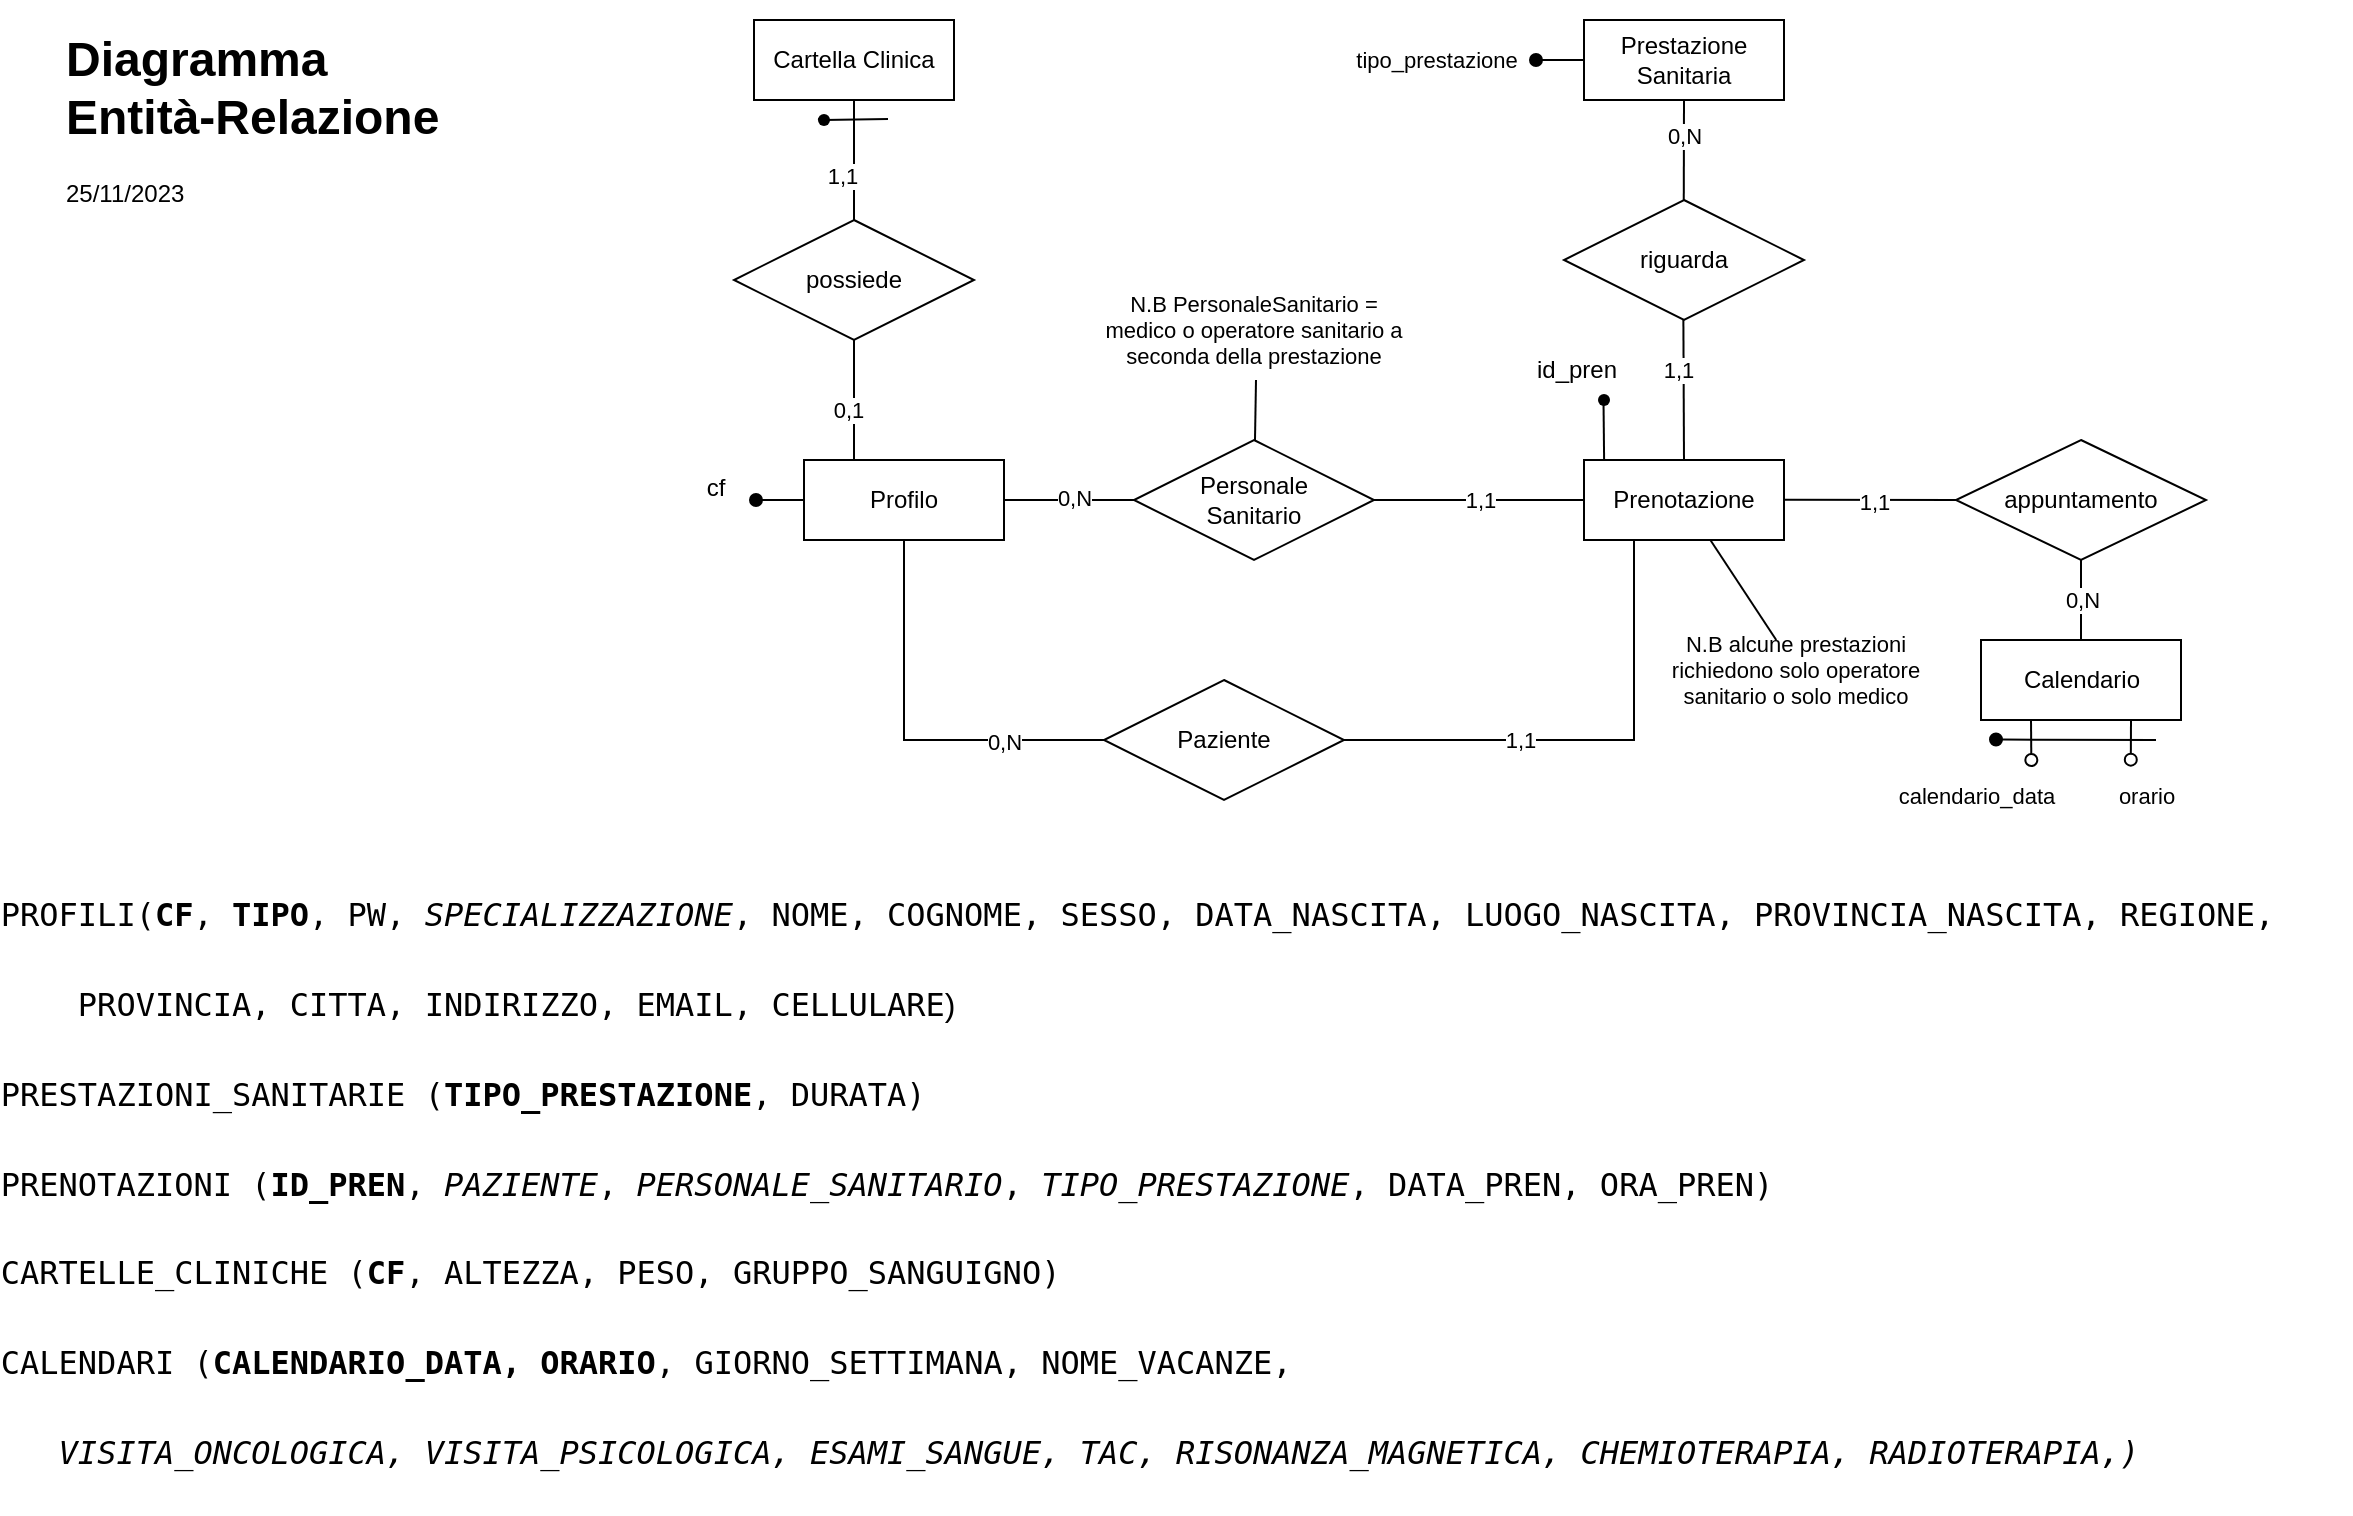 <mxfile version="22.1.4" type="device">
  <diagram id="R2lEEEUBdFMjLlhIrx00" name="Page-1">
    <mxGraphModel dx="1050" dy="3003" grid="1" gridSize="10" guides="1" tooltips="1" connect="1" arrows="1" fold="1" page="1" pageScale="1" pageWidth="1169" pageHeight="827" math="0" shadow="0" extFonts="Permanent Marker^https://fonts.googleapis.com/css?family=Permanent+Marker">
      <root>
        <mxCell id="0" />
        <mxCell id="1" parent="0" />
        <mxCell id="ptyOjPC2TLaYeKYCXXiq-3" value="&lt;p style=&quot;line-height: 90%;&quot;&gt;&lt;/p&gt;&lt;pre style=&quot;text-align: left; line-height: 180%; font-size: 16px;&quot;&gt;&lt;font style=&quot;font-size: 16px;&quot;&gt;&lt;br&gt;&lt;font style=&quot;font-size: 16px;&quot;&gt;PROFILI(&lt;/font&gt;&lt;b style=&quot;background-color: initial; border-color: var(--border-color);&quot;&gt;CF&lt;/b&gt;&lt;span style=&quot;background-color: initial; border-color: var(--border-color);&quot;&gt;,&amp;nbsp;&lt;/span&gt;&lt;span style=&quot;background-color: initial;&quot;&gt;&lt;b&gt;TIPO&lt;/b&gt;,&lt;/span&gt; PW,&amp;nbsp;&lt;i&gt;SPECIALIZZAZIONE&lt;/i&gt;, &lt;span style=&quot;background-color: initial;&quot;&gt;NOME, COGNOME, SESSO, DATA_NASCITA, LUOGO_NASCITA, PROVINCIA_NASCITA,&amp;nbsp;&lt;/span&gt;&lt;span style=&quot;background-color: initial;&quot;&gt;REGIONE,&lt;span style=&quot;&quot;&gt;&lt;span style=&quot;white-space: pre;&quot;&gt;&amp;nbsp;&amp;nbsp;&amp;nbsp;&amp;nbsp;&lt;/span&gt;&lt;/span&gt;&lt;/span&gt;&lt;/font&gt;&lt;/pre&gt;&lt;pre style=&quot;text-align: left; line-height: 180%; font-size: 16px;&quot;&gt;&lt;font style=&quot;font-size: 16px;&quot;&gt;&lt;span style=&quot;&quot;&gt;&lt;span style=&quot;white-space: pre;&quot;&gt;&amp;nbsp;&amp;nbsp;&amp;nbsp;&amp;nbsp;&lt;/span&gt;&lt;/span&gt;PROVINCIA, CITTA, INDIRIZZO, EMAIL, CELLULARE&lt;span style=&quot;background-color: initial; font-family: Helvetica;&quot;&gt;)&lt;/span&gt;&lt;/font&gt;&lt;/pre&gt;&lt;pre style=&quot;text-align: left; line-height: 180%; font-size: 16px;&quot;&gt;&lt;font style=&quot;font-size: 16px;&quot;&gt;&lt;span style=&quot;background-color: initial; border-color: var(--border-color);&quot;&gt;PRESTAZIONI_SANITARIE (&lt;b style=&quot;border-color: var(--border-color);&quot;&gt;TIPO_PRESTAZIONE&lt;/b&gt;, DURATA)&lt;span style=&quot;&quot;&gt;&lt;span style=&quot;white-space: pre;&quot;&gt;&amp;nbsp;&amp;nbsp;&amp;nbsp;&amp;nbsp;&lt;/span&gt;&lt;/span&gt;&lt;br&gt;&lt;/span&gt;&lt;/font&gt;&lt;/pre&gt;&lt;pre style=&quot;text-align: left; line-height: 180%; font-size: 16px;&quot;&gt;&lt;font style=&quot;font-size: 16px;&quot;&gt;&lt;span style=&quot;background-color: initial; border-color: var(--border-color);&quot;&gt;PRENOTAZIONI (&lt;b style=&quot;border-color: var(--border-color);&quot;&gt;ID_PREN&lt;/b&gt;, &lt;i&gt;PAZIENTE&lt;/i&gt;, &lt;i&gt;PERSONALE_SANITARIO&lt;/i&gt;, &lt;i&gt;TIPO_PRESTAZIONE&lt;/i&gt;, DATA_PREN, ORA_PREN)&lt;/span&gt;&lt;/font&gt;&lt;/pre&gt;&lt;pre style=&quot;text-align: left; line-height: 180%; font-size: 16px;&quot;&gt;&lt;font style=&quot;font-size: 16px;&quot;&gt;&lt;font style=&quot;font-size: 16px;&quot;&gt;CARTELLE_CLINICHE (&lt;b&gt;CF&lt;/b&gt;&lt;/font&gt;&lt;span style=&quot;background-color: initial;&quot;&gt;, ALTEZZA, PESO, GRUPPO_SANGUIGNO)&lt;/span&gt;&lt;/font&gt;&lt;/pre&gt;&lt;pre style=&quot;text-align: left; line-height: 180%; font-size: 16px;&quot;&gt;&lt;span style=&quot;background-color: initial;&quot;&gt;&lt;font style=&quot;font-size: 16px;&quot;&gt;CALENDARI (&lt;b style=&quot;&quot;&gt;CALENDARIO_DATA, ORARIO&lt;/b&gt;,&lt;b style=&quot;&quot;&gt;&amp;nbsp;&lt;/b&gt;GIORNO_SETTIMANA,&amp;nbsp;NOME_VACANZE, &lt;/font&gt;&lt;/span&gt;&lt;/pre&gt;&lt;pre style=&quot;text-align: left; line-height: 180%; font-size: 16px;&quot;&gt;&lt;font style=&quot;font-size: 16px;&quot;&gt;&lt;span style=&quot;font-size: 16px; background-color: initial;&quot;&gt;&lt;font style=&quot;font-size: 16px;&quot;&gt;&lt;i&gt;&lt;span style=&quot;&quot;&gt;&lt;span style=&quot;white-space: pre;&quot;&gt;&amp;nbsp;&amp;nbsp;&amp;nbsp;&lt;/span&gt;&lt;/span&gt;&lt;/i&gt;&lt;/font&gt;&lt;/span&gt;&lt;i&gt;VISITA_ONCOLOGICA, VISITA_PSICOLOGICA, ESAMI_SANGUE, TAC, RISONANZA_MAGNETICA, CHEMIOTERAPIA, RADIOTERAPIA,&lt;/i&gt;&lt;i style=&quot;background-color: initial;&quot;&gt;)&lt;/i&gt;&lt;/font&gt;&lt;/pre&gt;&lt;pre style=&quot;text-align: left; line-height: 180%; font-size: 16px;&quot;&gt;&lt;/pre&gt;&lt;p&gt;&lt;/p&gt;" style="text;html=1;strokeColor=none;fillColor=none;align=center;verticalAlign=middle;whiteSpace=wrap;rounded=0;" parent="1" vertex="1">
          <mxGeometry x="50" y="-2020" width="1100" height="296" as="geometry" />
        </mxCell>
        <mxCell id="gUbJ52QEXmq22FhOMIwd-142" value="" style="edgeStyle=none;shape=connector;rounded=0;orthogonalLoop=1;jettySize=auto;html=1;labelBackgroundColor=default;strokeColor=default;fontFamily=Helvetica;fontSize=12;fontColor=default;endArrow=none;endFill=0;entryX=0.5;entryY=1;entryDx=0;entryDy=0;exitX=0.25;exitY=0;exitDx=0;exitDy=0;" parent="1" source="gUbJ52QEXmq22FhOMIwd-6" target="gUbJ52QEXmq22FhOMIwd-26" edge="1">
          <mxGeometry relative="1" as="geometry">
            <mxPoint x="859" y="-2060" as="sourcePoint" />
          </mxGeometry>
        </mxCell>
        <mxCell id="b_eOkgJpDfdYoaDMAbSl-7" value="0,1" style="edgeLabel;html=1;align=center;verticalAlign=middle;resizable=0;points=[];" parent="gUbJ52QEXmq22FhOMIwd-142" vertex="1" connectable="0">
          <mxGeometry x="-0.167" y="3" relative="1" as="geometry">
            <mxPoint as="offset" />
          </mxGeometry>
        </mxCell>
        <mxCell id="gUbJ52QEXmq22FhOMIwd-117" value="" style="edgeStyle=none;shape=connector;rounded=0;orthogonalLoop=1;jettySize=auto;html=1;labelBackgroundColor=default;strokeColor=default;fontFamily=Helvetica;fontSize=11;fontColor=default;endArrow=none;endFill=0;entryX=0;entryY=0.5;entryDx=0;entryDy=0;exitX=1;exitY=0.5;exitDx=0;exitDy=0;" parent="1" source="gUbJ52QEXmq22FhOMIwd-6" target="gUbJ52QEXmq22FhOMIwd-109" edge="1">
          <mxGeometry relative="1" as="geometry">
            <Array as="points" />
          </mxGeometry>
        </mxCell>
        <mxCell id="mEbYNH82JLoo9C2fyUgM-22" value="0,N" style="edgeLabel;html=1;align=center;verticalAlign=middle;resizable=0;points=[];fontSize=11;fontFamily=Helvetica;fontColor=default;" parent="gUbJ52QEXmq22FhOMIwd-117" vertex="1" connectable="0">
          <mxGeometry x="0.077" y="1" relative="1" as="geometry">
            <mxPoint as="offset" />
          </mxGeometry>
        </mxCell>
        <mxCell id="gUbJ52QEXmq22FhOMIwd-6" value="Profilo" style="whiteSpace=wrap;html=1;align=center;" parent="1" vertex="1">
          <mxGeometry x="414" y="-2220" width="100" height="40" as="geometry" />
        </mxCell>
        <mxCell id="gUbJ52QEXmq22FhOMIwd-26" value="possiede" style="shape=rhombus;perimeter=rhombusPerimeter;whiteSpace=wrap;html=1;align=center;" parent="1" vertex="1">
          <mxGeometry x="379" y="-2340" width="120" height="60" as="geometry" />
        </mxCell>
        <mxCell id="gUbJ52QEXmq22FhOMIwd-27" value="Cartella Clinica" style="whiteSpace=wrap;html=1;align=center;" parent="1" vertex="1">
          <mxGeometry x="389" y="-2440" width="100" height="40" as="geometry" />
        </mxCell>
        <mxCell id="gUbJ52QEXmq22FhOMIwd-32" value="cf" style="text;strokeColor=none;fillColor=none;spacingLeft=4;spacingRight=4;overflow=hidden;rotatable=0;points=[[0,0.5],[1,0.5]];portConstraint=eastwest;fontSize=12;whiteSpace=wrap;html=1;align=center;" parent="1" vertex="1">
          <mxGeometry x="350" y="-2220" width="40" height="30" as="geometry" />
        </mxCell>
        <mxCell id="PsfyVUjXlfJYZuLDt19F-19" value="" style="edgeStyle=none;shape=connector;rounded=0;orthogonalLoop=1;jettySize=auto;html=1;labelBackgroundColor=default;strokeColor=default;align=center;verticalAlign=middle;fontFamily=Helvetica;fontSize=11;fontColor=default;endArrow=none;endFill=0;" parent="1" source="gUbJ52QEXmq22FhOMIwd-34" target="mEbYNH82JLoo9C2fyUgM-36" edge="1">
          <mxGeometry relative="1" as="geometry" />
        </mxCell>
        <mxCell id="gUbJ52QEXmq22FhOMIwd-34" value="Prenotazione" style="whiteSpace=wrap;html=1;align=center;" parent="1" vertex="1">
          <mxGeometry x="804" y="-2220" width="100" height="40" as="geometry" />
        </mxCell>
        <mxCell id="gUbJ52QEXmq22FhOMIwd-39" value="riguarda" style="shape=rhombus;perimeter=rhombusPerimeter;whiteSpace=wrap;html=1;align=center;" parent="1" vertex="1">
          <mxGeometry x="794" y="-2350" width="120" height="60" as="geometry" />
        </mxCell>
        <mxCell id="gUbJ52QEXmq22FhOMIwd-40" value="Prestazione Sanitaria" style="whiteSpace=wrap;html=1;align=center;" parent="1" vertex="1">
          <mxGeometry x="804" y="-2440" width="100" height="40" as="geometry" />
        </mxCell>
        <mxCell id="gUbJ52QEXmq22FhOMIwd-41" value="" style="endArrow=none;html=1;rounded=0;" parent="1" edge="1">
          <mxGeometry relative="1" as="geometry">
            <mxPoint x="854" y="-2220" as="sourcePoint" />
            <mxPoint x="853.69" y="-2290" as="targetPoint" />
          </mxGeometry>
        </mxCell>
        <mxCell id="gUbJ52QEXmq22FhOMIwd-42" value="1,1" style="edgeLabel;html=1;align=center;verticalAlign=middle;resizable=0;points=[];" parent="gUbJ52QEXmq22FhOMIwd-41" vertex="1" connectable="0">
          <mxGeometry x="0.294" y="3" relative="1" as="geometry">
            <mxPoint as="offset" />
          </mxGeometry>
        </mxCell>
        <mxCell id="gUbJ52QEXmq22FhOMIwd-43" value="" style="endArrow=none;html=1;rounded=0;exitX=0.5;exitY=0;exitDx=0;exitDy=0;entryX=0.5;entryY=1;entryDx=0;entryDy=0;" parent="1" target="gUbJ52QEXmq22FhOMIwd-40" edge="1">
          <mxGeometry relative="1" as="geometry">
            <mxPoint x="853.89" y="-2350" as="sourcePoint" />
            <mxPoint x="853.89" y="-2390" as="targetPoint" />
          </mxGeometry>
        </mxCell>
        <mxCell id="mEbYNH82JLoo9C2fyUgM-16" value="0,N" style="edgeLabel;html=1;align=center;verticalAlign=middle;resizable=0;points=[];fontSize=11;fontFamily=Helvetica;fontColor=default;" parent="gUbJ52QEXmq22FhOMIwd-43" vertex="1" connectable="0">
          <mxGeometry x="0.3" relative="1" as="geometry">
            <mxPoint as="offset" />
          </mxGeometry>
        </mxCell>
        <mxCell id="9MWhCf4ScMjUOnlG2gdt-2" style="rounded=0;orthogonalLoop=1;jettySize=auto;html=1;exitX=0.25;exitY=1;exitDx=0;exitDy=0;endArrow=oval;endFill=0;" parent="1" source="gUbJ52QEXmq22FhOMIwd-56" edge="1">
          <mxGeometry relative="1" as="geometry">
            <mxPoint x="1027.667" y="-2070" as="targetPoint" />
          </mxGeometry>
        </mxCell>
        <mxCell id="gUbJ52QEXmq22FhOMIwd-56" value="Calendario" style="whiteSpace=wrap;html=1;align=center;" parent="1" vertex="1">
          <mxGeometry x="1002.5" y="-2130" width="100" height="40" as="geometry" />
        </mxCell>
        <mxCell id="gUbJ52QEXmq22FhOMIwd-63" value="" style="endArrow=none;html=1;rounded=0;entryX=0;entryY=0.5;entryDx=0;entryDy=0;" parent="1" target="Pr2TH8SciHlRJCnXBaCw-9" edge="1">
          <mxGeometry relative="1" as="geometry">
            <mxPoint x="904" y="-2200.17" as="sourcePoint" />
            <mxPoint x="954" y="-2200" as="targetPoint" />
          </mxGeometry>
        </mxCell>
        <mxCell id="b_eOkgJpDfdYoaDMAbSl-14" value="1,1" style="edgeLabel;html=1;align=center;verticalAlign=middle;resizable=0;points=[];" parent="gUbJ52QEXmq22FhOMIwd-63" vertex="1" connectable="0">
          <mxGeometry x="0.034" y="-1" relative="1" as="geometry">
            <mxPoint as="offset" />
          </mxGeometry>
        </mxCell>
        <mxCell id="gUbJ52QEXmq22FhOMIwd-74" value="" style="shape=waypoint;sketch=0;fillStyle=solid;size=6;pointerEvents=1;points=[];fillColor=none;resizable=0;rotatable=0;perimeter=centerPerimeter;snapToPoint=1;" parent="1" vertex="1">
          <mxGeometry x="804" y="-2260" width="20" height="20" as="geometry" />
        </mxCell>
        <mxCell id="gUbJ52QEXmq22FhOMIwd-89" value="" style="endArrow=none;html=1;rounded=0;entryX=0.5;entryY=0;entryDx=0;entryDy=0;exitX=0.5;exitY=1;exitDx=0;exitDy=0;" parent="1" source="gUbJ52QEXmq22FhOMIwd-27" target="gUbJ52QEXmq22FhOMIwd-26" edge="1">
          <mxGeometry relative="1" as="geometry">
            <mxPoint x="563.69" y="-1800" as="sourcePoint" />
            <mxPoint x="563.66" y="-1850" as="targetPoint" />
          </mxGeometry>
        </mxCell>
        <mxCell id="gUbJ52QEXmq22FhOMIwd-90" value="1,1" style="edgeLabel;html=1;align=center;verticalAlign=middle;resizable=0;points=[];" parent="gUbJ52QEXmq22FhOMIwd-89" vertex="1" connectable="0">
          <mxGeometry x="0.097" y="-3" relative="1" as="geometry">
            <mxPoint x="-3" y="5" as="offset" />
          </mxGeometry>
        </mxCell>
        <mxCell id="gUbJ52QEXmq22FhOMIwd-92" value="" style="endArrow=none;html=1;rounded=0;" parent="1" source="gUbJ52QEXmq22FhOMIwd-91" edge="1">
          <mxGeometry relative="1" as="geometry">
            <mxPoint x="456.0" y="-2390.5" as="sourcePoint" />
            <mxPoint x="421" y="-2390.5" as="targetPoint" />
          </mxGeometry>
        </mxCell>
        <mxCell id="gUbJ52QEXmq22FhOMIwd-93" value="" style="endArrow=none;html=1;rounded=0;" parent="1" edge="1">
          <mxGeometry relative="1" as="geometry">
            <mxPoint x="814.06" y="-2220" as="sourcePoint" />
            <mxPoint x="813.75" y="-2250" as="targetPoint" />
          </mxGeometry>
        </mxCell>
        <mxCell id="gUbJ52QEXmq22FhOMIwd-94" value="id_pren" style="text;html=1;align=center;verticalAlign=middle;resizable=0;points=[];autosize=1;strokeColor=none;fillColor=none;" parent="1" vertex="1">
          <mxGeometry x="770" y="-2280" width="60" height="30" as="geometry" />
        </mxCell>
        <mxCell id="gUbJ52QEXmq22FhOMIwd-113" value="" style="rounded=0;orthogonalLoop=1;jettySize=auto;html=1;endArrow=none;endFill=0;entryX=0;entryY=0.5;entryDx=0;entryDy=0;" parent="1" source="gUbJ52QEXmq22FhOMIwd-109" target="gUbJ52QEXmq22FhOMIwd-34" edge="1">
          <mxGeometry relative="1" as="geometry">
            <mxPoint x="1130" y="-2200" as="targetPoint" />
          </mxGeometry>
        </mxCell>
        <mxCell id="mEbYNH82JLoo9C2fyUgM-26" value="1,1" style="edgeLabel;html=1;align=center;verticalAlign=middle;resizable=0;points=[];fontSize=11;fontFamily=Helvetica;fontColor=default;" parent="gUbJ52QEXmq22FhOMIwd-113" vertex="1" connectable="0">
          <mxGeometry x="0.013" relative="1" as="geometry">
            <mxPoint as="offset" />
          </mxGeometry>
        </mxCell>
        <mxCell id="b_eOkgJpDfdYoaDMAbSl-6" value="" style="rounded=0;orthogonalLoop=1;jettySize=auto;html=1;endArrow=none;endFill=0;" parent="1" source="gUbJ52QEXmq22FhOMIwd-109" edge="1">
          <mxGeometry relative="1" as="geometry">
            <mxPoint x="640" y="-2260" as="targetPoint" />
          </mxGeometry>
        </mxCell>
        <mxCell id="gUbJ52QEXmq22FhOMIwd-109" value="Personale&lt;br&gt;Sanitario" style="shape=rhombus;perimeter=rhombusPerimeter;whiteSpace=wrap;html=1;align=center;" parent="1" vertex="1">
          <mxGeometry x="579" y="-2230" width="120" height="60" as="geometry" />
        </mxCell>
        <mxCell id="gUbJ52QEXmq22FhOMIwd-115" value="" style="edgeStyle=none;shape=connector;rounded=0;orthogonalLoop=1;jettySize=auto;html=1;labelBackgroundColor=default;strokeColor=default;fontFamily=Helvetica;fontSize=11;fontColor=default;endArrow=none;endFill=0;entryX=0.25;entryY=1;entryDx=0;entryDy=0;" parent="1" source="gUbJ52QEXmq22FhOMIwd-111" target="gUbJ52QEXmq22FhOMIwd-34" edge="1">
          <mxGeometry relative="1" as="geometry">
            <mxPoint x="809" y="-2080" as="targetPoint" />
            <Array as="points">
              <mxPoint x="829" y="-2080" />
            </Array>
          </mxGeometry>
        </mxCell>
        <mxCell id="mEbYNH82JLoo9C2fyUgM-28" value="1,1" style="edgeLabel;html=1;align=center;verticalAlign=middle;resizable=0;points=[];fontSize=11;fontFamily=Helvetica;fontColor=default;" parent="gUbJ52QEXmq22FhOMIwd-115" vertex="1" connectable="0">
          <mxGeometry x="0.05" relative="1" as="geometry">
            <mxPoint x="-41" as="offset" />
          </mxGeometry>
        </mxCell>
        <mxCell id="gUbJ52QEXmq22FhOMIwd-121" value="" style="edgeStyle=none;shape=connector;rounded=0;orthogonalLoop=1;jettySize=auto;html=1;labelBackgroundColor=default;strokeColor=default;fontFamily=Helvetica;fontSize=11;fontColor=default;endArrow=none;endFill=0;entryX=0.5;entryY=1;entryDx=0;entryDy=0;" parent="1" source="gUbJ52QEXmq22FhOMIwd-111" target="gUbJ52QEXmq22FhOMIwd-6" edge="1">
          <mxGeometry relative="1" as="geometry">
            <Array as="points">
              <mxPoint x="464" y="-2080" />
            </Array>
          </mxGeometry>
        </mxCell>
        <mxCell id="mEbYNH82JLoo9C2fyUgM-24" value="0,N" style="edgeLabel;html=1;align=center;verticalAlign=middle;resizable=0;points=[];fontSize=11;fontFamily=Helvetica;fontColor=default;" parent="gUbJ52QEXmq22FhOMIwd-121" vertex="1" connectable="0">
          <mxGeometry x="-0.498" y="1" relative="1" as="geometry">
            <mxPoint as="offset" />
          </mxGeometry>
        </mxCell>
        <mxCell id="gUbJ52QEXmq22FhOMIwd-111" value="Paziente" style="shape=rhombus;perimeter=rhombusPerimeter;whiteSpace=wrap;html=1;align=center;" parent="1" vertex="1">
          <mxGeometry x="564" y="-2110" width="120" height="60" as="geometry" />
        </mxCell>
        <mxCell id="mEbYNH82JLoo9C2fyUgM-36" value="N.B alcune prestazioni richiedono solo operatore sanitario o solo medico" style="text;html=1;strokeColor=none;fillColor=none;align=center;verticalAlign=middle;whiteSpace=wrap;rounded=0;fontSize=11;fontFamily=Helvetica;fontColor=default;" parent="1" vertex="1">
          <mxGeometry x="830" y="-2130" width="160" height="30" as="geometry" />
        </mxCell>
        <mxCell id="Pr2TH8SciHlRJCnXBaCw-11" value="" style="edgeStyle=none;shape=connector;rounded=0;orthogonalLoop=1;jettySize=auto;html=1;labelBackgroundColor=default;strokeColor=default;align=center;verticalAlign=middle;fontFamily=Helvetica;fontSize=11;fontColor=default;endArrow=none;endFill=0;" parent="1" source="Pr2TH8SciHlRJCnXBaCw-9" target="gUbJ52QEXmq22FhOMIwd-56" edge="1">
          <mxGeometry relative="1" as="geometry" />
        </mxCell>
        <mxCell id="b_eOkgJpDfdYoaDMAbSl-15" value="0,N" style="edgeLabel;html=1;align=center;verticalAlign=middle;resizable=0;points=[];" parent="Pr2TH8SciHlRJCnXBaCw-11" vertex="1" connectable="0">
          <mxGeometry x="-0.018" relative="1" as="geometry">
            <mxPoint as="offset" />
          </mxGeometry>
        </mxCell>
        <mxCell id="Pr2TH8SciHlRJCnXBaCw-9" value="appuntamento" style="rhombus;whiteSpace=wrap;html=1;" parent="1" vertex="1">
          <mxGeometry x="990" y="-2230" width="125" height="60" as="geometry" />
        </mxCell>
        <mxCell id="PsfyVUjXlfJYZuLDt19F-11" value="" style="edgeStyle=none;shape=connector;rounded=0;orthogonalLoop=1;jettySize=auto;html=1;labelBackgroundColor=default;strokeColor=default;fontFamily=Helvetica;fontSize=11;fontColor=default;endArrow=oval;endFill=1;" parent="1" edge="1">
          <mxGeometry relative="1" as="geometry">
            <mxPoint x="414" y="-2200" as="sourcePoint" />
            <mxPoint x="390" y="-2200" as="targetPoint" />
            <Array as="points">
              <mxPoint x="414" y="-2200" />
            </Array>
          </mxGeometry>
        </mxCell>
        <mxCell id="PsfyVUjXlfJYZuLDt19F-20" value="" style="endArrow=none;html=1;rounded=0;" parent="1" target="gUbJ52QEXmq22FhOMIwd-91" edge="1">
          <mxGeometry relative="1" as="geometry">
            <mxPoint x="456.0" y="-2390.5" as="sourcePoint" />
            <mxPoint x="421" y="-2390.5" as="targetPoint" />
          </mxGeometry>
        </mxCell>
        <mxCell id="gUbJ52QEXmq22FhOMIwd-91" value="" style="shape=waypoint;sketch=0;fillStyle=solid;size=6;pointerEvents=1;points=[];fillColor=none;resizable=0;rotatable=0;perimeter=centerPerimeter;snapToPoint=1;" parent="1" vertex="1">
          <mxGeometry x="414" y="-2400" width="20" height="20" as="geometry" />
        </mxCell>
        <mxCell id="PsfyVUjXlfJYZuLDt19F-42" value="" style="edgeStyle=none;shape=connector;rounded=0;orthogonalLoop=1;jettySize=auto;html=1;labelBackgroundColor=default;strokeColor=default;fontFamily=Helvetica;fontSize=11;fontColor=default;endArrow=oval;endFill=1;exitX=0;exitY=0.5;exitDx=0;exitDy=0;" parent="1" source="gUbJ52QEXmq22FhOMIwd-40" edge="1">
          <mxGeometry relative="1" as="geometry">
            <mxPoint x="799" y="-2420" as="sourcePoint" />
            <mxPoint x="780" y="-2420" as="targetPoint" />
            <Array as="points" />
          </mxGeometry>
        </mxCell>
        <mxCell id="PsfyVUjXlfJYZuLDt19F-43" style="edgeStyle=none;shape=connector;rounded=0;orthogonalLoop=1;jettySize=auto;html=1;entryX=0;entryY=0.5;entryDx=0;entryDy=0;labelBackgroundColor=default;strokeColor=default;align=center;verticalAlign=middle;fontFamily=Helvetica;fontSize=11;fontColor=default;endArrow=none;endFill=0;" parent="1" source="gUbJ52QEXmq22FhOMIwd-40" target="gUbJ52QEXmq22FhOMIwd-40" edge="1">
          <mxGeometry relative="1" as="geometry" />
        </mxCell>
        <mxCell id="PsfyVUjXlfJYZuLDt19F-44" value="tipo_prestazione" style="text;html=1;align=center;verticalAlign=middle;resizable=0;points=[];autosize=1;strokeColor=none;fillColor=none;fontSize=11;fontFamily=Helvetica;fontColor=default;" parent="1" vertex="1">
          <mxGeometry x="680" y="-2435" width="100" height="30" as="geometry" />
        </mxCell>
        <mxCell id="PsfyVUjXlfJYZuLDt19F-52" value="calendario_data" style="text;html=1;align=center;verticalAlign=middle;resizable=0;points=[];autosize=1;strokeColor=none;fillColor=none;fontSize=11;fontFamily=Helvetica;fontColor=default;" parent="1" vertex="1">
          <mxGeometry x="950" y="-2067" width="100" height="30" as="geometry" />
        </mxCell>
        <mxCell id="PsfyVUjXlfJYZuLDt19F-53" value="" style="edgeStyle=none;shape=connector;rounded=0;orthogonalLoop=1;jettySize=auto;html=1;labelBackgroundColor=default;strokeColor=default;fontFamily=Helvetica;fontSize=11;fontColor=default;endArrow=oval;endFill=0;exitX=0.75;exitY=1;exitDx=0;exitDy=0;entryX=0.874;entryY=-0.006;entryDx=0;entryDy=0;entryPerimeter=0;" parent="1" source="gUbJ52QEXmq22FhOMIwd-56" edge="1">
          <mxGeometry relative="1" as="geometry">
            <mxPoint x="1115" y="-1700" as="sourcePoint" />
            <mxPoint x="1077.4" y="-2070.18" as="targetPoint" />
            <Array as="points" />
          </mxGeometry>
        </mxCell>
        <mxCell id="b_eOkgJpDfdYoaDMAbSl-5" value="N.B PersonaleSanitario = medico o operatore sanitario a seconda della prestazione" style="text;html=1;strokeColor=none;fillColor=none;align=center;verticalAlign=middle;whiteSpace=wrap;rounded=0;fontSize=11;fontFamily=Helvetica;fontColor=default;" parent="1" vertex="1">
          <mxGeometry x="559" y="-2300" width="160" height="30" as="geometry" />
        </mxCell>
        <mxCell id="b_eOkgJpDfdYoaDMAbSl-10" value="&lt;h1&gt;Diagramma Entità-Relazione&lt;/h1&gt;&lt;p&gt;25/11/2023&lt;/p&gt;" style="text;html=1;strokeColor=none;fillColor=none;spacing=5;spacingTop=-20;whiteSpace=wrap;overflow=hidden;rounded=0;" parent="1" vertex="1">
          <mxGeometry x="40" y="-2440" width="200" height="110" as="geometry" />
        </mxCell>
        <mxCell id="9MWhCf4ScMjUOnlG2gdt-3" value="orario" style="text;html=1;align=center;verticalAlign=middle;resizable=0;points=[];autosize=1;strokeColor=none;fillColor=none;fontSize=11;fontFamily=Helvetica;fontColor=default;" parent="1" vertex="1">
          <mxGeometry x="1060" y="-2067" width="50" height="30" as="geometry" />
        </mxCell>
        <mxCell id="9MWhCf4ScMjUOnlG2gdt-4" value="" style="endArrow=oval;html=1;rounded=0;endFill=1;" parent="1" edge="1">
          <mxGeometry width="50" height="50" relative="1" as="geometry">
            <mxPoint x="1090" y="-2080" as="sourcePoint" />
            <mxPoint x="1010" y="-2080.22" as="targetPoint" />
          </mxGeometry>
        </mxCell>
      </root>
    </mxGraphModel>
  </diagram>
</mxfile>
